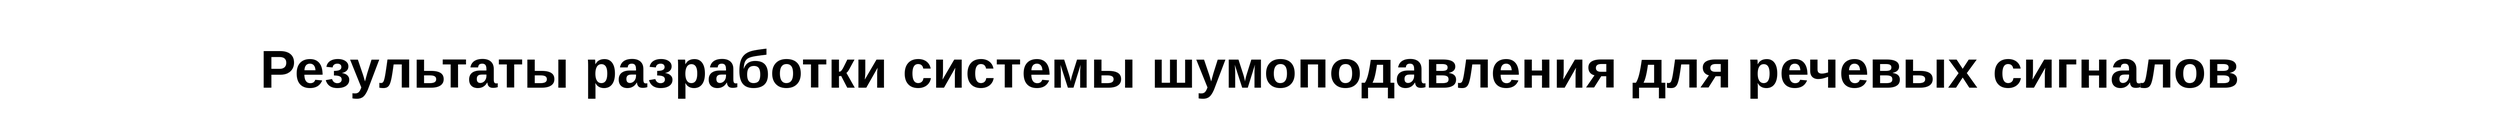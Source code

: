 <mxfile version="18.0.7" type="device"><diagram id="igHdTsZsc3uWbNeBKTsl" name="Page-1"><mxGraphModel dx="24180" dy="14699" grid="1" gridSize="10" guides="1" tooltips="1" connect="1" arrows="1" fold="1" page="1" pageScale="1" pageWidth="3300" pageHeight="2339" math="0" shadow="0"><root><mxCell id="0"/><mxCell id="1" parent="0"/><mxCell id="9OZMrBDH77lAyiq_GDyV-17" value="&lt;span style=&quot;font-size: 70px;&quot;&gt;&lt;b&gt;Результаты разработки системы шумоподавления для речевых сигналов&lt;/b&gt;&lt;/span&gt;" style="rounded=0;whiteSpace=wrap;html=1;fillColor=none;strokeColor=none;align=center;" parent="1" vertex="1"><mxGeometry x="20" y="-2320" width="3260" height="180" as="geometry"/></mxCell></root></mxGraphModel></diagram></mxfile>